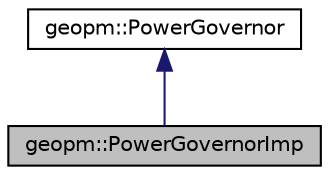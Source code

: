 digraph "geopm::PowerGovernorImp"
{
  edge [fontname="Helvetica",fontsize="10",labelfontname="Helvetica",labelfontsize="10"];
  node [fontname="Helvetica",fontsize="10",shape=record];
  Node2 [label="geopm::PowerGovernorImp",height=0.2,width=0.4,color="black", fillcolor="grey75", style="filled", fontcolor="black"];
  Node3 -> Node2 [dir="back",color="midnightblue",fontsize="10",style="solid",fontname="Helvetica"];
  Node3 [label="geopm::PowerGovernor",height=0.2,width=0.4,color="black", fillcolor="white", style="filled",URL="$classgeopm_1_1_power_governor.html"];
}
